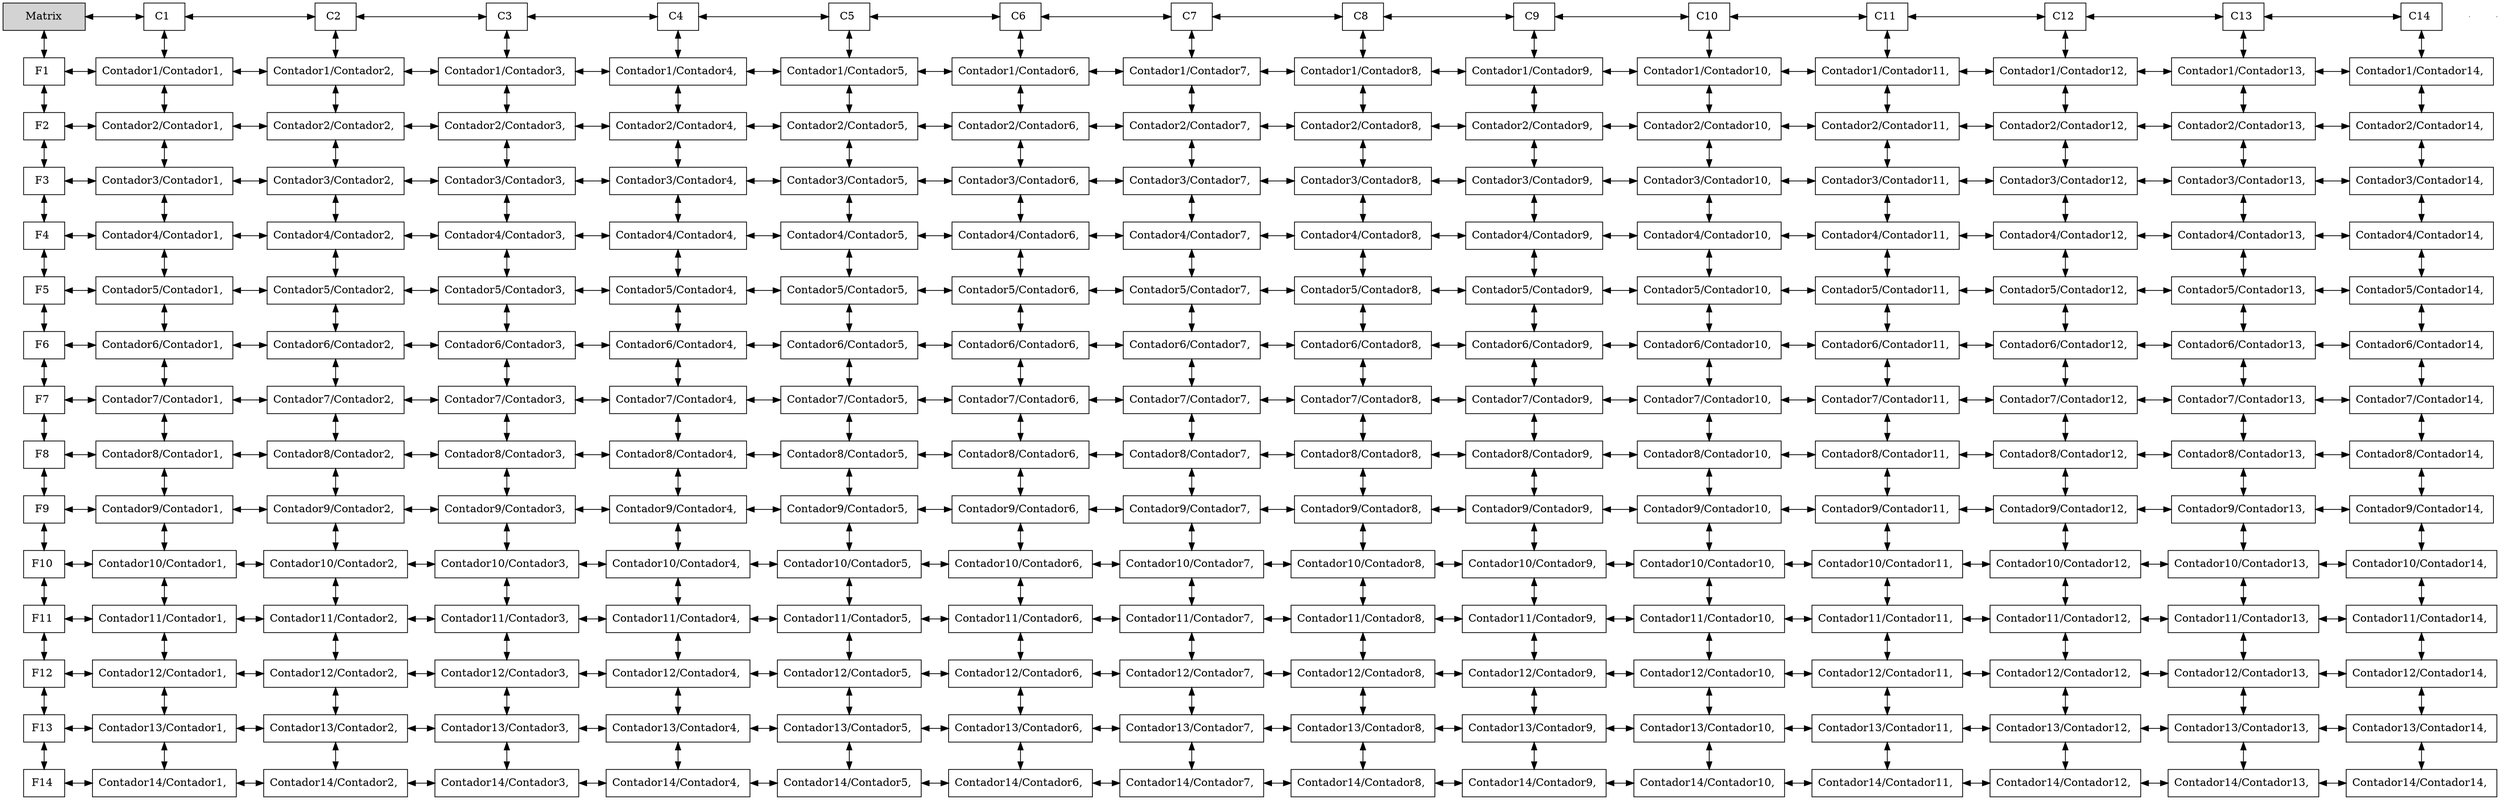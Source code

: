 digraph Sparse_Matrix{
node [shape=box]
graph[nodesep = 0.5];
Terminal [ label = "Matrix", width = 1.5, style = filled, group = 0 ];
e0[ shape = point, width = 0 ]
e1[ shape = point, width = 0 ]
Terminal -> Y1 [dir=both];
Y1[label = "F1 " , group =0];
Y1-> Y2[dir=both];
Y1-> n1_1[dir=both];
{ rank = same; Y1; n1_1 }
n1_1-> n2_1[dir=both];
{ rank = same; n1_1; n2_1 }
n2_1-> n3_1[dir=both];
{ rank = same; n2_1; n3_1 }
n3_1-> n4_1[dir=both];
{ rank = same; n3_1; n4_1 }
n4_1-> n5_1[dir=both];
{ rank = same; n4_1; n5_1 }
n5_1-> n6_1[dir=both];
{ rank = same; n5_1; n6_1 }
n6_1-> n7_1[dir=both];
{ rank = same; n6_1; n7_1 }
n7_1-> n8_1[dir=both];
{ rank = same; n7_1; n8_1 }
n8_1-> n9_1[dir=both];
{ rank = same; n8_1; n9_1 }
n9_1-> n10_1[dir=both];
{ rank = same; n9_1; n10_1 }
n10_1-> n11_1[dir=both];
{ rank = same; n10_1; n11_1 }
n11_1-> n12_1[dir=both];
{ rank = same; n11_1; n12_1 }
n12_1-> n13_1[dir=both];
{ rank = same; n12_1; n13_1 }
n13_1-> n14_1[dir=both];
{ rank = same; n13_1; n14_1 }
Y2[label = "F2 " , group =0];
Y2-> Y3[dir=both];
Y2-> n1_2[dir=both];
{ rank = same; Y2; n1_2 }
n1_2-> n2_2[dir=both];
{ rank = same; n1_2; n2_2 }
n2_2-> n3_2[dir=both];
{ rank = same; n2_2; n3_2 }
n3_2-> n4_2[dir=both];
{ rank = same; n3_2; n4_2 }
n4_2-> n5_2[dir=both];
{ rank = same; n4_2; n5_2 }
n5_2-> n6_2[dir=both];
{ rank = same; n5_2; n6_2 }
n6_2-> n7_2[dir=both];
{ rank = same; n6_2; n7_2 }
n7_2-> n8_2[dir=both];
{ rank = same; n7_2; n8_2 }
n8_2-> n9_2[dir=both];
{ rank = same; n8_2; n9_2 }
n9_2-> n10_2[dir=both];
{ rank = same; n9_2; n10_2 }
n10_2-> n11_2[dir=both];
{ rank = same; n10_2; n11_2 }
n11_2-> n12_2[dir=both];
{ rank = same; n11_2; n12_2 }
n12_2-> n13_2[dir=both];
{ rank = same; n12_2; n13_2 }
n13_2-> n14_2[dir=both];
{ rank = same; n13_2; n14_2 }
Y3[label = "F3 " , group =0];
Y3-> Y4[dir=both];
Y3-> n1_3[dir=both];
{ rank = same; Y3; n1_3 }
n1_3-> n2_3[dir=both];
{ rank = same; n1_3; n2_3 }
n2_3-> n3_3[dir=both];
{ rank = same; n2_3; n3_3 }
n3_3-> n4_3[dir=both];
{ rank = same; n3_3; n4_3 }
n4_3-> n5_3[dir=both];
{ rank = same; n4_3; n5_3 }
n5_3-> n6_3[dir=both];
{ rank = same; n5_3; n6_3 }
n6_3-> n7_3[dir=both];
{ rank = same; n6_3; n7_3 }
n7_3-> n8_3[dir=both];
{ rank = same; n7_3; n8_3 }
n8_3-> n9_3[dir=both];
{ rank = same; n8_3; n9_3 }
n9_3-> n10_3[dir=both];
{ rank = same; n9_3; n10_3 }
n10_3-> n11_3[dir=both];
{ rank = same; n10_3; n11_3 }
n11_3-> n12_3[dir=both];
{ rank = same; n11_3; n12_3 }
n12_3-> n13_3[dir=both];
{ rank = same; n12_3; n13_3 }
n13_3-> n14_3[dir=both];
{ rank = same; n13_3; n14_3 }
Y4[label = "F4 " , group =0];
Y4-> Y5[dir=both];
Y4-> n1_4[dir=both];
{ rank = same; Y4; n1_4 }
n1_4-> n2_4[dir=both];
{ rank = same; n1_4; n2_4 }
n2_4-> n3_4[dir=both];
{ rank = same; n2_4; n3_4 }
n3_4-> n4_4[dir=both];
{ rank = same; n3_4; n4_4 }
n4_4-> n5_4[dir=both];
{ rank = same; n4_4; n5_4 }
n5_4-> n6_4[dir=both];
{ rank = same; n5_4; n6_4 }
n6_4-> n7_4[dir=both];
{ rank = same; n6_4; n7_4 }
n7_4-> n8_4[dir=both];
{ rank = same; n7_4; n8_4 }
n8_4-> n9_4[dir=both];
{ rank = same; n8_4; n9_4 }
n9_4-> n10_4[dir=both];
{ rank = same; n9_4; n10_4 }
n10_4-> n11_4[dir=both];
{ rank = same; n10_4; n11_4 }
n11_4-> n12_4[dir=both];
{ rank = same; n11_4; n12_4 }
n12_4-> n13_4[dir=both];
{ rank = same; n12_4; n13_4 }
n13_4-> n14_4[dir=both];
{ rank = same; n13_4; n14_4 }
Y5[label = "F5 " , group =0];
Y5-> Y6[dir=both];
Y5-> n1_5[dir=both];
{ rank = same; Y5; n1_5 }
n1_5-> n2_5[dir=both];
{ rank = same; n1_5; n2_5 }
n2_5-> n3_5[dir=both];
{ rank = same; n2_5; n3_5 }
n3_5-> n4_5[dir=both];
{ rank = same; n3_5; n4_5 }
n4_5-> n5_5[dir=both];
{ rank = same; n4_5; n5_5 }
n5_5-> n6_5[dir=both];
{ rank = same; n5_5; n6_5 }
n6_5-> n7_5[dir=both];
{ rank = same; n6_5; n7_5 }
n7_5-> n8_5[dir=both];
{ rank = same; n7_5; n8_5 }
n8_5-> n9_5[dir=both];
{ rank = same; n8_5; n9_5 }
n9_5-> n10_5[dir=both];
{ rank = same; n9_5; n10_5 }
n10_5-> n11_5[dir=both];
{ rank = same; n10_5; n11_5 }
n11_5-> n12_5[dir=both];
{ rank = same; n11_5; n12_5 }
n12_5-> n13_5[dir=both];
{ rank = same; n12_5; n13_5 }
n13_5-> n14_5[dir=both];
{ rank = same; n13_5; n14_5 }
Y6[label = "F6 " , group =0];
Y6-> Y7[dir=both];
Y6-> n1_6[dir=both];
{ rank = same; Y6; n1_6 }
n1_6-> n2_6[dir=both];
{ rank = same; n1_6; n2_6 }
n2_6-> n3_6[dir=both];
{ rank = same; n2_6; n3_6 }
n3_6-> n4_6[dir=both];
{ rank = same; n3_6; n4_6 }
n4_6-> n5_6[dir=both];
{ rank = same; n4_6; n5_6 }
n5_6-> n6_6[dir=both];
{ rank = same; n5_6; n6_6 }
n6_6-> n7_6[dir=both];
{ rank = same; n6_6; n7_6 }
n7_6-> n8_6[dir=both];
{ rank = same; n7_6; n8_6 }
n8_6-> n9_6[dir=both];
{ rank = same; n8_6; n9_6 }
n9_6-> n10_6[dir=both];
{ rank = same; n9_6; n10_6 }
n10_6-> n11_6[dir=both];
{ rank = same; n10_6; n11_6 }
n11_6-> n12_6[dir=both];
{ rank = same; n11_6; n12_6 }
n12_6-> n13_6[dir=both];
{ rank = same; n12_6; n13_6 }
n13_6-> n14_6[dir=both];
{ rank = same; n13_6; n14_6 }
Y7[label = "F7 " , group =0];
Y7-> Y8[dir=both];
Y7-> n1_7[dir=both];
{ rank = same; Y7; n1_7 }
n1_7-> n2_7[dir=both];
{ rank = same; n1_7; n2_7 }
n2_7-> n3_7[dir=both];
{ rank = same; n2_7; n3_7 }
n3_7-> n4_7[dir=both];
{ rank = same; n3_7; n4_7 }
n4_7-> n5_7[dir=both];
{ rank = same; n4_7; n5_7 }
n5_7-> n6_7[dir=both];
{ rank = same; n5_7; n6_7 }
n6_7-> n7_7[dir=both];
{ rank = same; n6_7; n7_7 }
n7_7-> n8_7[dir=both];
{ rank = same; n7_7; n8_7 }
n8_7-> n9_7[dir=both];
{ rank = same; n8_7; n9_7 }
n9_7-> n10_7[dir=both];
{ rank = same; n9_7; n10_7 }
n10_7-> n11_7[dir=both];
{ rank = same; n10_7; n11_7 }
n11_7-> n12_7[dir=both];
{ rank = same; n11_7; n12_7 }
n12_7-> n13_7[dir=both];
{ rank = same; n12_7; n13_7 }
n13_7-> n14_7[dir=both];
{ rank = same; n13_7; n14_7 }
Y8[label = "F8 " , group =0];
Y8-> Y9[dir=both];
Y8-> n1_8[dir=both];
{ rank = same; Y8; n1_8 }
n1_8-> n2_8[dir=both];
{ rank = same; n1_8; n2_8 }
n2_8-> n3_8[dir=both];
{ rank = same; n2_8; n3_8 }
n3_8-> n4_8[dir=both];
{ rank = same; n3_8; n4_8 }
n4_8-> n5_8[dir=both];
{ rank = same; n4_8; n5_8 }
n5_8-> n6_8[dir=both];
{ rank = same; n5_8; n6_8 }
n6_8-> n7_8[dir=both];
{ rank = same; n6_8; n7_8 }
n7_8-> n8_8[dir=both];
{ rank = same; n7_8; n8_8 }
n8_8-> n9_8[dir=both];
{ rank = same; n8_8; n9_8 }
n9_8-> n10_8[dir=both];
{ rank = same; n9_8; n10_8 }
n10_8-> n11_8[dir=both];
{ rank = same; n10_8; n11_8 }
n11_8-> n12_8[dir=both];
{ rank = same; n11_8; n12_8 }
n12_8-> n13_8[dir=both];
{ rank = same; n12_8; n13_8 }
n13_8-> n14_8[dir=both];
{ rank = same; n13_8; n14_8 }
Y9[label = "F9 " , group =0];
Y9-> Y10[dir=both];
Y9-> n1_9[dir=both];
{ rank = same; Y9; n1_9 }
n1_9-> n2_9[dir=both];
{ rank = same; n1_9; n2_9 }
n2_9-> n3_9[dir=both];
{ rank = same; n2_9; n3_9 }
n3_9-> n4_9[dir=both];
{ rank = same; n3_9; n4_9 }
n4_9-> n5_9[dir=both];
{ rank = same; n4_9; n5_9 }
n5_9-> n6_9[dir=both];
{ rank = same; n5_9; n6_9 }
n6_9-> n7_9[dir=both];
{ rank = same; n6_9; n7_9 }
n7_9-> n8_9[dir=both];
{ rank = same; n7_9; n8_9 }
n8_9-> n9_9[dir=both];
{ rank = same; n8_9; n9_9 }
n9_9-> n10_9[dir=both];
{ rank = same; n9_9; n10_9 }
n10_9-> n11_9[dir=both];
{ rank = same; n10_9; n11_9 }
n11_9-> n12_9[dir=both];
{ rank = same; n11_9; n12_9 }
n12_9-> n13_9[dir=both];
{ rank = same; n12_9; n13_9 }
n13_9-> n14_9[dir=both];
{ rank = same; n13_9; n14_9 }
Y10[label = "F10 " , group =0];
Y10-> Y11[dir=both];
Y10-> n1_10[dir=both];
{ rank = same; Y10; n1_10 }
n1_10-> n2_10[dir=both];
{ rank = same; n1_10; n2_10 }
n2_10-> n3_10[dir=both];
{ rank = same; n2_10; n3_10 }
n3_10-> n4_10[dir=both];
{ rank = same; n3_10; n4_10 }
n4_10-> n5_10[dir=both];
{ rank = same; n4_10; n5_10 }
n5_10-> n6_10[dir=both];
{ rank = same; n5_10; n6_10 }
n6_10-> n7_10[dir=both];
{ rank = same; n6_10; n7_10 }
n7_10-> n8_10[dir=both];
{ rank = same; n7_10; n8_10 }
n8_10-> n9_10[dir=both];
{ rank = same; n8_10; n9_10 }
n9_10-> n10_10[dir=both];
{ rank = same; n9_10; n10_10 }
n10_10-> n11_10[dir=both];
{ rank = same; n10_10; n11_10 }
n11_10-> n12_10[dir=both];
{ rank = same; n11_10; n12_10 }
n12_10-> n13_10[dir=both];
{ rank = same; n12_10; n13_10 }
n13_10-> n14_10[dir=both];
{ rank = same; n13_10; n14_10 }
Y11[label = "F11 " , group =0];
Y11-> Y12[dir=both];
Y11-> n1_11[dir=both];
{ rank = same; Y11; n1_11 }
n1_11-> n2_11[dir=both];
{ rank = same; n1_11; n2_11 }
n2_11-> n3_11[dir=both];
{ rank = same; n2_11; n3_11 }
n3_11-> n4_11[dir=both];
{ rank = same; n3_11; n4_11 }
n4_11-> n5_11[dir=both];
{ rank = same; n4_11; n5_11 }
n5_11-> n6_11[dir=both];
{ rank = same; n5_11; n6_11 }
n6_11-> n7_11[dir=both];
{ rank = same; n6_11; n7_11 }
n7_11-> n8_11[dir=both];
{ rank = same; n7_11; n8_11 }
n8_11-> n9_11[dir=both];
{ rank = same; n8_11; n9_11 }
n9_11-> n10_11[dir=both];
{ rank = same; n9_11; n10_11 }
n10_11-> n11_11[dir=both];
{ rank = same; n10_11; n11_11 }
n11_11-> n12_11[dir=both];
{ rank = same; n11_11; n12_11 }
n12_11-> n13_11[dir=both];
{ rank = same; n12_11; n13_11 }
n13_11-> n14_11[dir=both];
{ rank = same; n13_11; n14_11 }
Y12[label = "F12 " , group =0];
Y12-> Y13[dir=both];
Y12-> n1_12[dir=both];
{ rank = same; Y12; n1_12 }
n1_12-> n2_12[dir=both];
{ rank = same; n1_12; n2_12 }
n2_12-> n3_12[dir=both];
{ rank = same; n2_12; n3_12 }
n3_12-> n4_12[dir=both];
{ rank = same; n3_12; n4_12 }
n4_12-> n5_12[dir=both];
{ rank = same; n4_12; n5_12 }
n5_12-> n6_12[dir=both];
{ rank = same; n5_12; n6_12 }
n6_12-> n7_12[dir=both];
{ rank = same; n6_12; n7_12 }
n7_12-> n8_12[dir=both];
{ rank = same; n7_12; n8_12 }
n8_12-> n9_12[dir=both];
{ rank = same; n8_12; n9_12 }
n9_12-> n10_12[dir=both];
{ rank = same; n9_12; n10_12 }
n10_12-> n11_12[dir=both];
{ rank = same; n10_12; n11_12 }
n11_12-> n12_12[dir=both];
{ rank = same; n11_12; n12_12 }
n12_12-> n13_12[dir=both];
{ rank = same; n12_12; n13_12 }
n13_12-> n14_12[dir=both];
{ rank = same; n13_12; n14_12 }
Y13[label = "F13 " , group =0];
Y13-> Y14[dir=both];
Y13-> n1_13[dir=both];
{ rank = same; Y13; n1_13 }
n1_13-> n2_13[dir=both];
{ rank = same; n1_13; n2_13 }
n2_13-> n3_13[dir=both];
{ rank = same; n2_13; n3_13 }
n3_13-> n4_13[dir=both];
{ rank = same; n3_13; n4_13 }
n4_13-> n5_13[dir=both];
{ rank = same; n4_13; n5_13 }
n5_13-> n6_13[dir=both];
{ rank = same; n5_13; n6_13 }
n6_13-> n7_13[dir=both];
{ rank = same; n6_13; n7_13 }
n7_13-> n8_13[dir=both];
{ rank = same; n7_13; n8_13 }
n8_13-> n9_13[dir=both];
{ rank = same; n8_13; n9_13 }
n9_13-> n10_13[dir=both];
{ rank = same; n9_13; n10_13 }
n10_13-> n11_13[dir=both];
{ rank = same; n10_13; n11_13 }
n11_13-> n12_13[dir=both];
{ rank = same; n11_13; n12_13 }
n12_13-> n13_13[dir=both];
{ rank = same; n12_13; n13_13 }
n13_13-> n14_13[dir=both];
{ rank = same; n13_13; n14_13 }
Y14[label = "F14 " ,group =0];
Y14-> n1_14[dir=both];
{ rank = same; Y14; n1_14 }
n1_14-> n2_14[dir=both];
{ rank = same; n1_14; n2_14 }
n2_14-> n3_14[dir=both];
{ rank = same; n2_14; n3_14 }
n3_14-> n4_14[dir=both];
{ rank = same; n3_14; n4_14 }
n4_14-> n5_14[dir=both];
{ rank = same; n4_14; n5_14 }
n5_14-> n6_14[dir=both];
{ rank = same; n5_14; n6_14 }
n6_14-> n7_14[dir=both];
{ rank = same; n6_14; n7_14 }
n7_14-> n8_14[dir=both];
{ rank = same; n7_14; n8_14 }
n8_14-> n9_14[dir=both];
{ rank = same; n8_14; n9_14 }
n9_14-> n10_14[dir=both];
{ rank = same; n9_14; n10_14 }
n10_14-> n11_14[dir=both];
{ rank = same; n10_14; n11_14 }
n11_14-> n12_14[dir=both];
{ rank = same; n11_14; n12_14 }
n12_14-> n13_14[dir=both];
{ rank = same; n12_14; n13_14 }
n13_14-> n14_14[dir=both];
{ rank = same; n13_14; n14_14 }
Terminal -> X1 [dir=both];
X1[label = "C1 "  , group =1];
X1-> X2[dir=both];
{ rank = same; Terminal; X1 }
n1_1[label = "Contador1/Contador1, "   width = 1.5, group =1];
X1->n1_1[dir=both];
n1_2[label = "Contador2/Contador1, "   width = 1.5, group =1];
n1_1-> n1_2[dir=both];
n1_3[label = "Contador3/Contador1, "   width = 1.5, group =1];
n1_2-> n1_3[dir=both];
n1_4[label = "Contador4/Contador1, "   width = 1.5, group =1];
n1_3-> n1_4[dir=both];
n1_5[label = "Contador5/Contador1, "   width = 1.5, group =1];
n1_4-> n1_5[dir=both];
n1_6[label = "Contador6/Contador1, "   width = 1.5, group =1];
n1_5-> n1_6[dir=both];
n1_7[label = "Contador7/Contador1, "   width = 1.5, group =1];
n1_6-> n1_7[dir=both];
n1_8[label = "Contador8/Contador1, "   width = 1.5, group =1];
n1_7-> n1_8[dir=both];
n1_9[label = "Contador9/Contador1, "   width = 1.5, group =1];
n1_8-> n1_9[dir=both];
n1_10[label = "Contador10/Contador1, "   width = 1.5, group =1];
n1_9-> n1_10[dir=both];
n1_11[label = "Contador11/Contador1, "   width = 1.5, group =1];
n1_10-> n1_11[dir=both];
n1_12[label = "Contador12/Contador1, "   width = 1.5, group =1];
n1_11-> n1_12[dir=both];
n1_13[label = "Contador13/Contador1, "   width = 1.5, group =1];
n1_12-> n1_13[dir=both];
n1_14[label = "Contador14/Contador1, "   width = 1.5, group =1];
n1_13-> n1_14[dir=both];
X2[label = "C2 "  , group =2];
X2-> X3[dir=both];
{ rank = same; Terminal; X2 }
n2_1[label = "Contador1/Contador2, "   width = 1.5, group =2];
X2->n2_1[dir=both];
n2_2[label = "Contador2/Contador2, "   width = 1.5, group =2];
n2_1-> n2_2[dir=both];
n2_3[label = "Contador3/Contador2, "   width = 1.5, group =2];
n2_2-> n2_3[dir=both];
n2_4[label = "Contador4/Contador2, "   width = 1.5, group =2];
n2_3-> n2_4[dir=both];
n2_5[label = "Contador5/Contador2, "   width = 1.5, group =2];
n2_4-> n2_5[dir=both];
n2_6[label = "Contador6/Contador2, "   width = 1.5, group =2];
n2_5-> n2_6[dir=both];
n2_7[label = "Contador7/Contador2, "   width = 1.5, group =2];
n2_6-> n2_7[dir=both];
n2_8[label = "Contador8/Contador2, "   width = 1.5, group =2];
n2_7-> n2_8[dir=both];
n2_9[label = "Contador9/Contador2, "   width = 1.5, group =2];
n2_8-> n2_9[dir=both];
n2_10[label = "Contador10/Contador2, "   width = 1.5, group =2];
n2_9-> n2_10[dir=both];
n2_11[label = "Contador11/Contador2, "   width = 1.5, group =2];
n2_10-> n2_11[dir=both];
n2_12[label = "Contador12/Contador2, "   width = 1.5, group =2];
n2_11-> n2_12[dir=both];
n2_13[label = "Contador13/Contador2, "   width = 1.5, group =2];
n2_12-> n2_13[dir=both];
n2_14[label = "Contador14/Contador2, "   width = 1.5, group =2];
n2_13-> n2_14[dir=both];
X3[label = "C3 "  , group =3];
X3-> X4[dir=both];
{ rank = same; Terminal; X3 }
n3_1[label = "Contador1/Contador3, "   width = 1.5, group =3];
X3->n3_1[dir=both];
n3_2[label = "Contador2/Contador3, "   width = 1.5, group =3];
n3_1-> n3_2[dir=both];
n3_3[label = "Contador3/Contador3, "   width = 1.5, group =3];
n3_2-> n3_3[dir=both];
n3_4[label = "Contador4/Contador3, "   width = 1.5, group =3];
n3_3-> n3_4[dir=both];
n3_5[label = "Contador5/Contador3, "   width = 1.5, group =3];
n3_4-> n3_5[dir=both];
n3_6[label = "Contador6/Contador3, "   width = 1.5, group =3];
n3_5-> n3_6[dir=both];
n3_7[label = "Contador7/Contador3, "   width = 1.5, group =3];
n3_6-> n3_7[dir=both];
n3_8[label = "Contador8/Contador3, "   width = 1.5, group =3];
n3_7-> n3_8[dir=both];
n3_9[label = "Contador9/Contador3, "   width = 1.5, group =3];
n3_8-> n3_9[dir=both];
n3_10[label = "Contador10/Contador3, "   width = 1.5, group =3];
n3_9-> n3_10[dir=both];
n3_11[label = "Contador11/Contador3, "   width = 1.5, group =3];
n3_10-> n3_11[dir=both];
n3_12[label = "Contador12/Contador3, "   width = 1.5, group =3];
n3_11-> n3_12[dir=both];
n3_13[label = "Contador13/Contador3, "   width = 1.5, group =3];
n3_12-> n3_13[dir=both];
n3_14[label = "Contador14/Contador3, "   width = 1.5, group =3];
n3_13-> n3_14[dir=both];
X4[label = "C4 "  , group =4];
X4-> X5[dir=both];
{ rank = same; Terminal; X4 }
n4_1[label = "Contador1/Contador4, "   width = 1.5, group =4];
X4->n4_1[dir=both];
n4_2[label = "Contador2/Contador4, "   width = 1.5, group =4];
n4_1-> n4_2[dir=both];
n4_3[label = "Contador3/Contador4, "   width = 1.5, group =4];
n4_2-> n4_3[dir=both];
n4_4[label = "Contador4/Contador4, "   width = 1.5, group =4];
n4_3-> n4_4[dir=both];
n4_5[label = "Contador5/Contador4, "   width = 1.5, group =4];
n4_4-> n4_5[dir=both];
n4_6[label = "Contador6/Contador4, "   width = 1.5, group =4];
n4_5-> n4_6[dir=both];
n4_7[label = "Contador7/Contador4, "   width = 1.5, group =4];
n4_6-> n4_7[dir=both];
n4_8[label = "Contador8/Contador4, "   width = 1.5, group =4];
n4_7-> n4_8[dir=both];
n4_9[label = "Contador9/Contador4, "   width = 1.5, group =4];
n4_8-> n4_9[dir=both];
n4_10[label = "Contador10/Contador4, "   width = 1.5, group =4];
n4_9-> n4_10[dir=both];
n4_11[label = "Contador11/Contador4, "   width = 1.5, group =4];
n4_10-> n4_11[dir=both];
n4_12[label = "Contador12/Contador4, "   width = 1.5, group =4];
n4_11-> n4_12[dir=both];
n4_13[label = "Contador13/Contador4, "   width = 1.5, group =4];
n4_12-> n4_13[dir=both];
n4_14[label = "Contador14/Contador4, "   width = 1.5, group =4];
n4_13-> n4_14[dir=both];
X5[label = "C5 "  , group =5];
X5-> X6[dir=both];
{ rank = same; Terminal; X5 }
n5_1[label = "Contador1/Contador5, "   width = 1.5, group =5];
X5->n5_1[dir=both];
n5_2[label = "Contador2/Contador5, "   width = 1.5, group =5];
n5_1-> n5_2[dir=both];
n5_3[label = "Contador3/Contador5, "   width = 1.5, group =5];
n5_2-> n5_3[dir=both];
n5_4[label = "Contador4/Contador5, "   width = 1.5, group =5];
n5_3-> n5_4[dir=both];
n5_5[label = "Contador5/Contador5, "   width = 1.5, group =5];
n5_4-> n5_5[dir=both];
n5_6[label = "Contador6/Contador5, "   width = 1.5, group =5];
n5_5-> n5_6[dir=both];
n5_7[label = "Contador7/Contador5, "   width = 1.5, group =5];
n5_6-> n5_7[dir=both];
n5_8[label = "Contador8/Contador5, "   width = 1.5, group =5];
n5_7-> n5_8[dir=both];
n5_9[label = "Contador9/Contador5, "   width = 1.5, group =5];
n5_8-> n5_9[dir=both];
n5_10[label = "Contador10/Contador5, "   width = 1.5, group =5];
n5_9-> n5_10[dir=both];
n5_11[label = "Contador11/Contador5, "   width = 1.5, group =5];
n5_10-> n5_11[dir=both];
n5_12[label = "Contador12/Contador5, "   width = 1.5, group =5];
n5_11-> n5_12[dir=both];
n5_13[label = "Contador13/Contador5, "   width = 1.5, group =5];
n5_12-> n5_13[dir=both];
n5_14[label = "Contador14/Contador5, "   width = 1.5, group =5];
n5_13-> n5_14[dir=both];
X6[label = "C6 "  , group =6];
X6-> X7[dir=both];
{ rank = same; Terminal; X6 }
n6_1[label = "Contador1/Contador6, "   width = 1.5, group =6];
X6->n6_1[dir=both];
n6_2[label = "Contador2/Contador6, "   width = 1.5, group =6];
n6_1-> n6_2[dir=both];
n6_3[label = "Contador3/Contador6, "   width = 1.5, group =6];
n6_2-> n6_3[dir=both];
n6_4[label = "Contador4/Contador6, "   width = 1.5, group =6];
n6_3-> n6_4[dir=both];
n6_5[label = "Contador5/Contador6, "   width = 1.5, group =6];
n6_4-> n6_5[dir=both];
n6_6[label = "Contador6/Contador6, "   width = 1.5, group =6];
n6_5-> n6_6[dir=both];
n6_7[label = "Contador7/Contador6, "   width = 1.5, group =6];
n6_6-> n6_7[dir=both];
n6_8[label = "Contador8/Contador6, "   width = 1.5, group =6];
n6_7-> n6_8[dir=both];
n6_9[label = "Contador9/Contador6, "   width = 1.5, group =6];
n6_8-> n6_9[dir=both];
n6_10[label = "Contador10/Contador6, "   width = 1.5, group =6];
n6_9-> n6_10[dir=both];
n6_11[label = "Contador11/Contador6, "   width = 1.5, group =6];
n6_10-> n6_11[dir=both];
n6_12[label = "Contador12/Contador6, "   width = 1.5, group =6];
n6_11-> n6_12[dir=both];
n6_13[label = "Contador13/Contador6, "   width = 1.5, group =6];
n6_12-> n6_13[dir=both];
n6_14[label = "Contador14/Contador6, "   width = 1.5, group =6];
n6_13-> n6_14[dir=both];
X7[label = "C7 "  , group =7];
X7-> X8[dir=both];
{ rank = same; Terminal; X7 }
n7_1[label = "Contador1/Contador7, "   width = 1.5, group =7];
X7->n7_1[dir=both];
n7_2[label = "Contador2/Contador7, "   width = 1.5, group =7];
n7_1-> n7_2[dir=both];
n7_3[label = "Contador3/Contador7, "   width = 1.5, group =7];
n7_2-> n7_3[dir=both];
n7_4[label = "Contador4/Contador7, "   width = 1.5, group =7];
n7_3-> n7_4[dir=both];
n7_5[label = "Contador5/Contador7, "   width = 1.5, group =7];
n7_4-> n7_5[dir=both];
n7_6[label = "Contador6/Contador7, "   width = 1.5, group =7];
n7_5-> n7_6[dir=both];
n7_7[label = "Contador7/Contador7, "   width = 1.5, group =7];
n7_6-> n7_7[dir=both];
n7_8[label = "Contador8/Contador7, "   width = 1.5, group =7];
n7_7-> n7_8[dir=both];
n7_9[label = "Contador9/Contador7, "   width = 1.5, group =7];
n7_8-> n7_9[dir=both];
n7_10[label = "Contador10/Contador7, "   width = 1.5, group =7];
n7_9-> n7_10[dir=both];
n7_11[label = "Contador11/Contador7, "   width = 1.5, group =7];
n7_10-> n7_11[dir=both];
n7_12[label = "Contador12/Contador7, "   width = 1.5, group =7];
n7_11-> n7_12[dir=both];
n7_13[label = "Contador13/Contador7, "   width = 1.5, group =7];
n7_12-> n7_13[dir=both];
n7_14[label = "Contador14/Contador7, "   width = 1.5, group =7];
n7_13-> n7_14[dir=both];
X8[label = "C8 "  , group =8];
X8-> X9[dir=both];
{ rank = same; Terminal; X8 }
n8_1[label = "Contador1/Contador8, "   width = 1.5, group =8];
X8->n8_1[dir=both];
n8_2[label = "Contador2/Contador8, "   width = 1.5, group =8];
n8_1-> n8_2[dir=both];
n8_3[label = "Contador3/Contador8, "   width = 1.5, group =8];
n8_2-> n8_3[dir=both];
n8_4[label = "Contador4/Contador8, "   width = 1.5, group =8];
n8_3-> n8_4[dir=both];
n8_5[label = "Contador5/Contador8, "   width = 1.5, group =8];
n8_4-> n8_5[dir=both];
n8_6[label = "Contador6/Contador8, "   width = 1.5, group =8];
n8_5-> n8_6[dir=both];
n8_7[label = "Contador7/Contador8, "   width = 1.5, group =8];
n8_6-> n8_7[dir=both];
n8_8[label = "Contador8/Contador8, "   width = 1.5, group =8];
n8_7-> n8_8[dir=both];
n8_9[label = "Contador9/Contador8, "   width = 1.5, group =8];
n8_8-> n8_9[dir=both];
n8_10[label = "Contador10/Contador8, "   width = 1.5, group =8];
n8_9-> n8_10[dir=both];
n8_11[label = "Contador11/Contador8, "   width = 1.5, group =8];
n8_10-> n8_11[dir=both];
n8_12[label = "Contador12/Contador8, "   width = 1.5, group =8];
n8_11-> n8_12[dir=both];
n8_13[label = "Contador13/Contador8, "   width = 1.5, group =8];
n8_12-> n8_13[dir=both];
n8_14[label = "Contador14/Contador8, "   width = 1.5, group =8];
n8_13-> n8_14[dir=both];
X9[label = "C9 "  , group =9];
X9-> X10[dir=both];
{ rank = same; Terminal; X9 }
n9_1[label = "Contador1/Contador9, "   width = 1.5, group =9];
X9->n9_1[dir=both];
n9_2[label = "Contador2/Contador9, "   width = 1.5, group =9];
n9_1-> n9_2[dir=both];
n9_3[label = "Contador3/Contador9, "   width = 1.5, group =9];
n9_2-> n9_3[dir=both];
n9_4[label = "Contador4/Contador9, "   width = 1.5, group =9];
n9_3-> n9_4[dir=both];
n9_5[label = "Contador5/Contador9, "   width = 1.5, group =9];
n9_4-> n9_5[dir=both];
n9_6[label = "Contador6/Contador9, "   width = 1.5, group =9];
n9_5-> n9_6[dir=both];
n9_7[label = "Contador7/Contador9, "   width = 1.5, group =9];
n9_6-> n9_7[dir=both];
n9_8[label = "Contador8/Contador9, "   width = 1.5, group =9];
n9_7-> n9_8[dir=both];
n9_9[label = "Contador9/Contador9, "   width = 1.5, group =9];
n9_8-> n9_9[dir=both];
n9_10[label = "Contador10/Contador9, "   width = 1.5, group =9];
n9_9-> n9_10[dir=both];
n9_11[label = "Contador11/Contador9, "   width = 1.5, group =9];
n9_10-> n9_11[dir=both];
n9_12[label = "Contador12/Contador9, "   width = 1.5, group =9];
n9_11-> n9_12[dir=both];
n9_13[label = "Contador13/Contador9, "   width = 1.5, group =9];
n9_12-> n9_13[dir=both];
n9_14[label = "Contador14/Contador9, "   width = 1.5, group =9];
n9_13-> n9_14[dir=both];
X10[label = "C10 "  , group =10];
X10-> X11[dir=both];
{ rank = same; Terminal; X10 }
n10_1[label = "Contador1/Contador10, "   width = 1.5, group =10];
X10->n10_1[dir=both];
n10_2[label = "Contador2/Contador10, "   width = 1.5, group =10];
n10_1-> n10_2[dir=both];
n10_3[label = "Contador3/Contador10, "   width = 1.5, group =10];
n10_2-> n10_3[dir=both];
n10_4[label = "Contador4/Contador10, "   width = 1.5, group =10];
n10_3-> n10_4[dir=both];
n10_5[label = "Contador5/Contador10, "   width = 1.5, group =10];
n10_4-> n10_5[dir=both];
n10_6[label = "Contador6/Contador10, "   width = 1.5, group =10];
n10_5-> n10_6[dir=both];
n10_7[label = "Contador7/Contador10, "   width = 1.5, group =10];
n10_6-> n10_7[dir=both];
n10_8[label = "Contador8/Contador10, "   width = 1.5, group =10];
n10_7-> n10_8[dir=both];
n10_9[label = "Contador9/Contador10, "   width = 1.5, group =10];
n10_8-> n10_9[dir=both];
n10_10[label = "Contador10/Contador10, "   width = 1.5, group =10];
n10_9-> n10_10[dir=both];
n10_11[label = "Contador11/Contador10, "   width = 1.5, group =10];
n10_10-> n10_11[dir=both];
n10_12[label = "Contador12/Contador10, "   width = 1.5, group =10];
n10_11-> n10_12[dir=both];
n10_13[label = "Contador13/Contador10, "   width = 1.5, group =10];
n10_12-> n10_13[dir=both];
n10_14[label = "Contador14/Contador10, "   width = 1.5, group =10];
n10_13-> n10_14[dir=both];
X11[label = "C11 "  , group =11];
X11-> X12[dir=both];
{ rank = same; Terminal; X11 }
n11_1[label = "Contador1/Contador11, "   width = 1.5, group =11];
X11->n11_1[dir=both];
n11_2[label = "Contador2/Contador11, "   width = 1.5, group =11];
n11_1-> n11_2[dir=both];
n11_3[label = "Contador3/Contador11, "   width = 1.5, group =11];
n11_2-> n11_3[dir=both];
n11_4[label = "Contador4/Contador11, "   width = 1.5, group =11];
n11_3-> n11_4[dir=both];
n11_5[label = "Contador5/Contador11, "   width = 1.5, group =11];
n11_4-> n11_5[dir=both];
n11_6[label = "Contador6/Contador11, "   width = 1.5, group =11];
n11_5-> n11_6[dir=both];
n11_7[label = "Contador7/Contador11, "   width = 1.5, group =11];
n11_6-> n11_7[dir=both];
n11_8[label = "Contador8/Contador11, "   width = 1.5, group =11];
n11_7-> n11_8[dir=both];
n11_9[label = "Contador9/Contador11, "   width = 1.5, group =11];
n11_8-> n11_9[dir=both];
n11_10[label = "Contador10/Contador11, "   width = 1.5, group =11];
n11_9-> n11_10[dir=both];
n11_11[label = "Contador11/Contador11, "   width = 1.5, group =11];
n11_10-> n11_11[dir=both];
n11_12[label = "Contador12/Contador11, "   width = 1.5, group =11];
n11_11-> n11_12[dir=both];
n11_13[label = "Contador13/Contador11, "   width = 1.5, group =11];
n11_12-> n11_13[dir=both];
n11_14[label = "Contador14/Contador11, "   width = 1.5, group =11];
n11_13-> n11_14[dir=both];
X12[label = "C12 "  , group =12];
X12-> X13[dir=both];
{ rank = same; Terminal; X12 }
n12_1[label = "Contador1/Contador12, "   width = 1.5, group =12];
X12->n12_1[dir=both];
n12_2[label = "Contador2/Contador12, "   width = 1.5, group =12];
n12_1-> n12_2[dir=both];
n12_3[label = "Contador3/Contador12, "   width = 1.5, group =12];
n12_2-> n12_3[dir=both];
n12_4[label = "Contador4/Contador12, "   width = 1.5, group =12];
n12_3-> n12_4[dir=both];
n12_5[label = "Contador5/Contador12, "   width = 1.5, group =12];
n12_4-> n12_5[dir=both];
n12_6[label = "Contador6/Contador12, "   width = 1.5, group =12];
n12_5-> n12_6[dir=both];
n12_7[label = "Contador7/Contador12, "   width = 1.5, group =12];
n12_6-> n12_7[dir=both];
n12_8[label = "Contador8/Contador12, "   width = 1.5, group =12];
n12_7-> n12_8[dir=both];
n12_9[label = "Contador9/Contador12, "   width = 1.5, group =12];
n12_8-> n12_9[dir=both];
n12_10[label = "Contador10/Contador12, "   width = 1.5, group =12];
n12_9-> n12_10[dir=both];
n12_11[label = "Contador11/Contador12, "   width = 1.5, group =12];
n12_10-> n12_11[dir=both];
n12_12[label = "Contador12/Contador12, "   width = 1.5, group =12];
n12_11-> n12_12[dir=both];
n12_13[label = "Contador13/Contador12, "   width = 1.5, group =12];
n12_12-> n12_13[dir=both];
n12_14[label = "Contador14/Contador12, "   width = 1.5, group =12];
n12_13-> n12_14[dir=both];
X13[label = "C13 "  , group =13];
X13-> X14[dir=both];
{ rank = same; Terminal; X13 }
n13_1[label = "Contador1/Contador13, "   width = 1.5, group =13];
X13->n13_1[dir=both];
n13_2[label = "Contador2/Contador13, "   width = 1.5, group =13];
n13_1-> n13_2[dir=both];
n13_3[label = "Contador3/Contador13, "   width = 1.5, group =13];
n13_2-> n13_3[dir=both];
n13_4[label = "Contador4/Contador13, "   width = 1.5, group =13];
n13_3-> n13_4[dir=both];
n13_5[label = "Contador5/Contador13, "   width = 1.5, group =13];
n13_4-> n13_5[dir=both];
n13_6[label = "Contador6/Contador13, "   width = 1.5, group =13];
n13_5-> n13_6[dir=both];
n13_7[label = "Contador7/Contador13, "   width = 1.5, group =13];
n13_6-> n13_7[dir=both];
n13_8[label = "Contador8/Contador13, "   width = 1.5, group =13];
n13_7-> n13_8[dir=both];
n13_9[label = "Contador9/Contador13, "   width = 1.5, group =13];
n13_8-> n13_9[dir=both];
n13_10[label = "Contador10/Contador13, "   width = 1.5, group =13];
n13_9-> n13_10[dir=both];
n13_11[label = "Contador11/Contador13, "   width = 1.5, group =13];
n13_10-> n13_11[dir=both];
n13_12[label = "Contador12/Contador13, "   width = 1.5, group =13];
n13_11-> n13_12[dir=both];
n13_13[label = "Contador13/Contador13, "   width = 1.5, group =13];
n13_12-> n13_13[dir=both];
n13_14[label = "Contador14/Contador13, "   width = 1.5, group =13];
n13_13-> n13_14[dir=both];
X14[label = "C14 " , group =14];
{ rank = same; Terminal; X14 }
n14_1[label = "Contador1/Contador14, "   width = 1.5, group =14];
X14-> n14_1[dir=both];
n14_2[label = "Contador2/Contador14, "   width = 1.5, group =14];
n14_1-> n14_2[dir=both];
n14_3[label = "Contador3/Contador14, "   width = 1.5, group =14];
n14_2-> n14_3[dir=both];
n14_4[label = "Contador4/Contador14, "   width = 1.5, group =14];
n14_3-> n14_4[dir=both];
n14_5[label = "Contador5/Contador14, "   width = 1.5, group =14];
n14_4-> n14_5[dir=both];
n14_6[label = "Contador6/Contador14, "   width = 1.5, group =14];
n14_5-> n14_6[dir=both];
n14_7[label = "Contador7/Contador14, "   width = 1.5, group =14];
n14_6-> n14_7[dir=both];
n14_8[label = "Contador8/Contador14, "   width = 1.5, group =14];
n14_7-> n14_8[dir=both];
n14_9[label = "Contador9/Contador14, "   width = 1.5, group =14];
n14_8-> n14_9[dir=both];
n14_10[label = "Contador10/Contador14, "   width = 1.5, group =14];
n14_9-> n14_10[dir=both];
n14_11[label = "Contador11/Contador14, "   width = 1.5, group =14];
n14_10-> n14_11[dir=both];
n14_12[label = "Contador12/Contador14, "   width = 1.5, group =14];
n14_11-> n14_12[dir=both];
n14_13[label = "Contador13/Contador14, "   width = 1.5, group =14];
n14_12-> n14_13[dir=both];
n14_14[label = "Contador14/Contador14, "   width = 1.5, group =14];
n14_13-> n14_14[dir=both];
}
